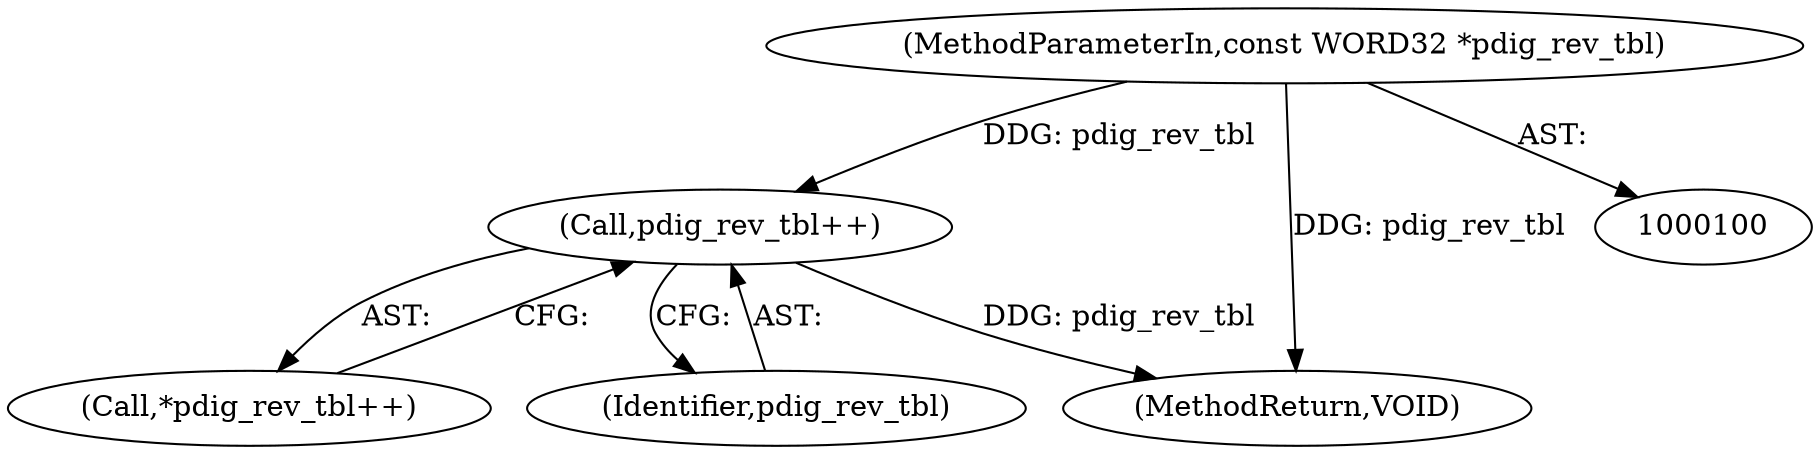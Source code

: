 digraph "0_Android_04e8cd58f075bec5892e369c8deebca9c67e855c@pointer" {
"1000208" [label="(Call,pdig_rev_tbl++)"];
"1000103" [label="(MethodParameterIn,const WORD32 *pdig_rev_tbl)"];
"1000207" [label="(Call,*pdig_rev_tbl++)"];
"1000208" [label="(Call,pdig_rev_tbl++)"];
"1000103" [label="(MethodParameterIn,const WORD32 *pdig_rev_tbl)"];
"1000209" [label="(Identifier,pdig_rev_tbl)"];
"1000441" [label="(MethodReturn,VOID)"];
"1000208" -> "1000207"  [label="AST: "];
"1000208" -> "1000209"  [label="CFG: "];
"1000209" -> "1000208"  [label="AST: "];
"1000207" -> "1000208"  [label="CFG: "];
"1000208" -> "1000441"  [label="DDG: pdig_rev_tbl"];
"1000103" -> "1000208"  [label="DDG: pdig_rev_tbl"];
"1000103" -> "1000100"  [label="AST: "];
"1000103" -> "1000441"  [label="DDG: pdig_rev_tbl"];
}

